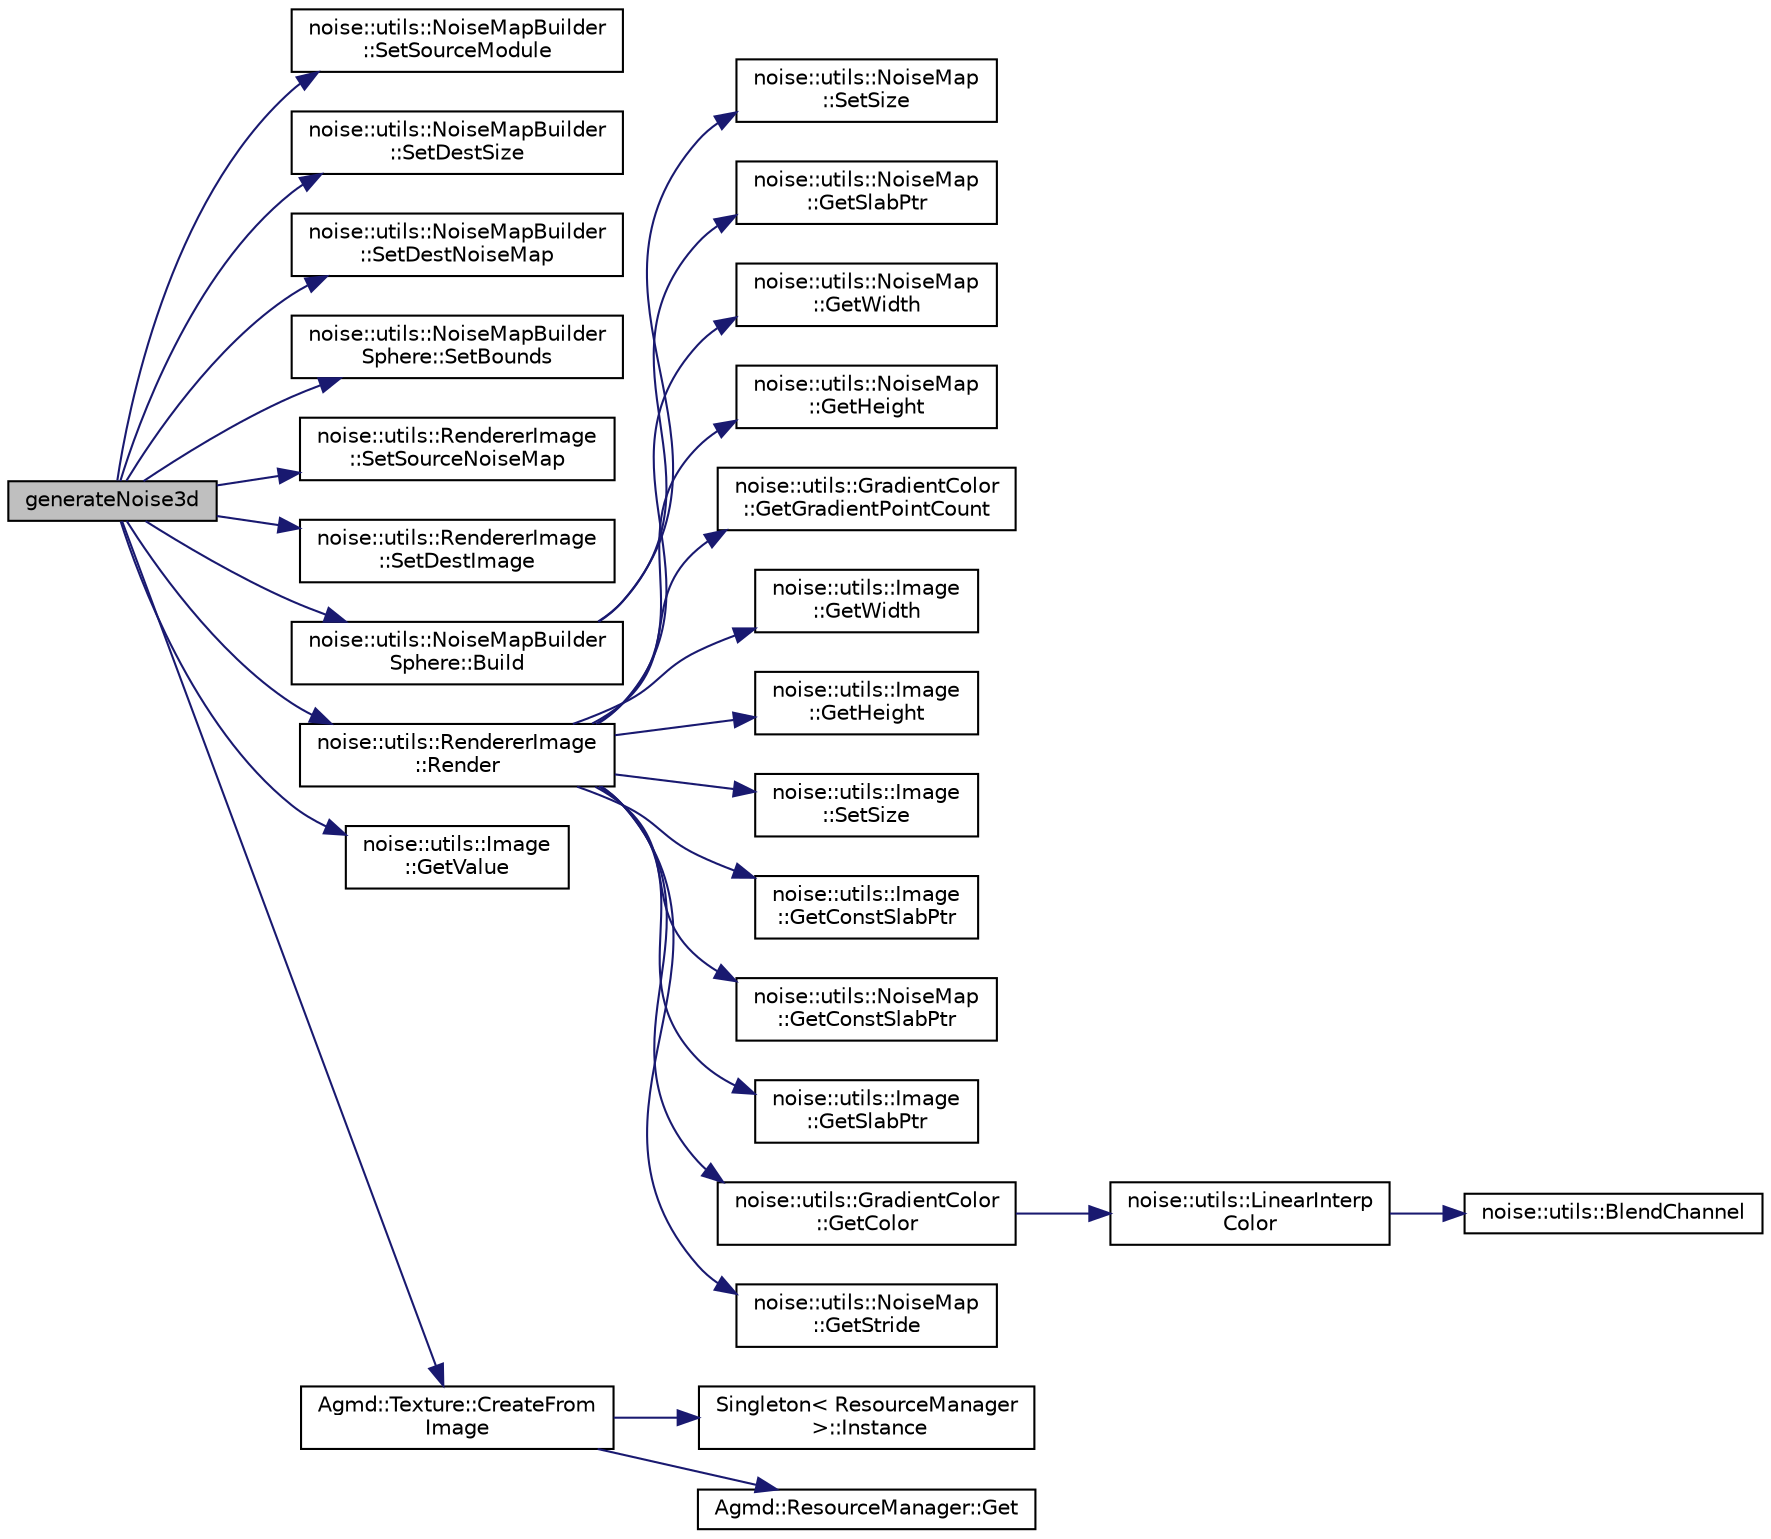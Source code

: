 digraph "generateNoise3d"
{
  edge [fontname="Helvetica",fontsize="10",labelfontname="Helvetica",labelfontsize="10"];
  node [fontname="Helvetica",fontsize="10",shape=record];
  rankdir="LR";
  Node1 [label="generateNoise3d",height=0.2,width=0.4,color="black", fillcolor="grey75", style="filled" fontcolor="black"];
  Node1 -> Node2 [color="midnightblue",fontsize="10",style="solid",fontname="Helvetica"];
  Node2 [label="noise::utils::NoiseMapBuilder\l::SetSourceModule",height=0.2,width=0.4,color="black", fillcolor="white", style="filled",URL="$classnoise_1_1utils_1_1_noise_map_builder.html#aa39e8ea292711aa3a7627ddcaee4f12f"];
  Node1 -> Node3 [color="midnightblue",fontsize="10",style="solid",fontname="Helvetica"];
  Node3 [label="noise::utils::NoiseMapBuilder\l::SetDestSize",height=0.2,width=0.4,color="black", fillcolor="white", style="filled",URL="$classnoise_1_1utils_1_1_noise_map_builder.html#abad282f0cbe67824b73c580f611a7bd0"];
  Node1 -> Node4 [color="midnightblue",fontsize="10",style="solid",fontname="Helvetica"];
  Node4 [label="noise::utils::NoiseMapBuilder\l::SetDestNoiseMap",height=0.2,width=0.4,color="black", fillcolor="white", style="filled",URL="$classnoise_1_1utils_1_1_noise_map_builder.html#a07555b64324efbb16f0ef244c4fed8b7"];
  Node1 -> Node5 [color="midnightblue",fontsize="10",style="solid",fontname="Helvetica"];
  Node5 [label="noise::utils::NoiseMapBuilder\lSphere::SetBounds",height=0.2,width=0.4,color="black", fillcolor="white", style="filled",URL="$classnoise_1_1utils_1_1_noise_map_builder_sphere.html#ad2f19622ba12bc8ee715b2d070bfaf09"];
  Node1 -> Node6 [color="midnightblue",fontsize="10",style="solid",fontname="Helvetica"];
  Node6 [label="noise::utils::RendererImage\l::SetSourceNoiseMap",height=0.2,width=0.4,color="black", fillcolor="white", style="filled",URL="$classnoise_1_1utils_1_1_renderer_image.html#ab6db6e2627deb4ea2b26e8fdff1794ca"];
  Node1 -> Node7 [color="midnightblue",fontsize="10",style="solid",fontname="Helvetica"];
  Node7 [label="noise::utils::RendererImage\l::SetDestImage",height=0.2,width=0.4,color="black", fillcolor="white", style="filled",URL="$classnoise_1_1utils_1_1_renderer_image.html#a0face58e643a3ee56bdcdead4910c933"];
  Node1 -> Node8 [color="midnightblue",fontsize="10",style="solid",fontname="Helvetica"];
  Node8 [label="noise::utils::NoiseMapBuilder\lSphere::Build",height=0.2,width=0.4,color="black", fillcolor="white", style="filled",URL="$classnoise_1_1utils_1_1_noise_map_builder_sphere.html#a39ac9c3dba8db40b6d5d34c2ec54704b"];
  Node8 -> Node9 [color="midnightblue",fontsize="10",style="solid",fontname="Helvetica"];
  Node9 [label="noise::utils::NoiseMap\l::SetSize",height=0.2,width=0.4,color="black", fillcolor="white", style="filled",URL="$classnoise_1_1utils_1_1_noise_map.html#aa7d1f98f133f98fdc032300417277b49"];
  Node8 -> Node10 [color="midnightblue",fontsize="10",style="solid",fontname="Helvetica"];
  Node10 [label="noise::utils::NoiseMap\l::GetSlabPtr",height=0.2,width=0.4,color="black", fillcolor="white", style="filled",URL="$classnoise_1_1utils_1_1_noise_map.html#aed156da712e668ce73769121e11c2660"];
  Node1 -> Node11 [color="midnightblue",fontsize="10",style="solid",fontname="Helvetica"];
  Node11 [label="noise::utils::RendererImage\l::Render",height=0.2,width=0.4,color="black", fillcolor="white", style="filled",URL="$classnoise_1_1utils_1_1_renderer_image.html#a12013b5b684d98864e77b0ec87ad13d5"];
  Node11 -> Node12 [color="midnightblue",fontsize="10",style="solid",fontname="Helvetica"];
  Node12 [label="noise::utils::NoiseMap\l::GetWidth",height=0.2,width=0.4,color="black", fillcolor="white", style="filled",URL="$classnoise_1_1utils_1_1_noise_map.html#a8355dbe703d6c46c8bbe34112fcd172d"];
  Node11 -> Node13 [color="midnightblue",fontsize="10",style="solid",fontname="Helvetica"];
  Node13 [label="noise::utils::NoiseMap\l::GetHeight",height=0.2,width=0.4,color="black", fillcolor="white", style="filled",URL="$classnoise_1_1utils_1_1_noise_map.html#a8d29226f2e0300e5738556cde3214ff9"];
  Node11 -> Node14 [color="midnightblue",fontsize="10",style="solid",fontname="Helvetica"];
  Node14 [label="noise::utils::GradientColor\l::GetGradientPointCount",height=0.2,width=0.4,color="black", fillcolor="white", style="filled",URL="$classnoise_1_1utils_1_1_gradient_color.html#a5755924714ac89914b339f3addc80741"];
  Node11 -> Node15 [color="midnightblue",fontsize="10",style="solid",fontname="Helvetica"];
  Node15 [label="noise::utils::Image\l::GetWidth",height=0.2,width=0.4,color="black", fillcolor="white", style="filled",URL="$classnoise_1_1utils_1_1_image.html#a64ff551a36ab982be8cfbe2cd6c4d23d"];
  Node11 -> Node16 [color="midnightblue",fontsize="10",style="solid",fontname="Helvetica"];
  Node16 [label="noise::utils::Image\l::GetHeight",height=0.2,width=0.4,color="black", fillcolor="white", style="filled",URL="$classnoise_1_1utils_1_1_image.html#aded188470833c4f5ff321fb11c973b1e"];
  Node11 -> Node17 [color="midnightblue",fontsize="10",style="solid",fontname="Helvetica"];
  Node17 [label="noise::utils::Image\l::SetSize",height=0.2,width=0.4,color="black", fillcolor="white", style="filled",URL="$classnoise_1_1utils_1_1_image.html#a770c8c35b303a1209464bc65488dc23d"];
  Node11 -> Node18 [color="midnightblue",fontsize="10",style="solid",fontname="Helvetica"];
  Node18 [label="noise::utils::Image\l::GetConstSlabPtr",height=0.2,width=0.4,color="black", fillcolor="white", style="filled",URL="$classnoise_1_1utils_1_1_image.html#a80bbbdb0b01de1bd96758ef778d9dd1c"];
  Node11 -> Node19 [color="midnightblue",fontsize="10",style="solid",fontname="Helvetica"];
  Node19 [label="noise::utils::NoiseMap\l::GetConstSlabPtr",height=0.2,width=0.4,color="black", fillcolor="white", style="filled",URL="$classnoise_1_1utils_1_1_noise_map.html#a7e9fc390a2fb33ab1b1d65e072bdaeee"];
  Node11 -> Node20 [color="midnightblue",fontsize="10",style="solid",fontname="Helvetica"];
  Node20 [label="noise::utils::Image\l::GetSlabPtr",height=0.2,width=0.4,color="black", fillcolor="white", style="filled",URL="$classnoise_1_1utils_1_1_image.html#a4349e07bc8d153d64c0a21a0e1062701"];
  Node11 -> Node21 [color="midnightblue",fontsize="10",style="solid",fontname="Helvetica"];
  Node21 [label="noise::utils::GradientColor\l::GetColor",height=0.2,width=0.4,color="black", fillcolor="white", style="filled",URL="$classnoise_1_1utils_1_1_gradient_color.html#aa77f1cb0b4b7e79727075972ce1d8e29"];
  Node21 -> Node22 [color="midnightblue",fontsize="10",style="solid",fontname="Helvetica"];
  Node22 [label="noise::utils::LinearInterp\lColor",height=0.2,width=0.4,color="black", fillcolor="white", style="filled",URL="$namespacenoise_1_1utils.html#ad7a9086f885346fea9dc0011f1884f70"];
  Node22 -> Node23 [color="midnightblue",fontsize="10",style="solid",fontname="Helvetica"];
  Node23 [label="noise::utils::BlendChannel",height=0.2,width=0.4,color="black", fillcolor="white", style="filled",URL="$namespacenoise_1_1utils.html#a2711778d9c2d9c7641e6deb98bea878f"];
  Node11 -> Node24 [color="midnightblue",fontsize="10",style="solid",fontname="Helvetica"];
  Node24 [label="noise::utils::NoiseMap\l::GetStride",height=0.2,width=0.4,color="black", fillcolor="white", style="filled",URL="$classnoise_1_1utils_1_1_noise_map.html#af57bca1cd431312dcbe80056012224ed"];
  Node1 -> Node25 [color="midnightblue",fontsize="10",style="solid",fontname="Helvetica"];
  Node25 [label="noise::utils::Image\l::GetValue",height=0.2,width=0.4,color="black", fillcolor="white", style="filled",URL="$classnoise_1_1utils_1_1_image.html#ab923c8098c27b51ac1aa2a79a324f6f8"];
  Node1 -> Node26 [color="midnightblue",fontsize="10",style="solid",fontname="Helvetica"];
  Node26 [label="Agmd::Texture::CreateFrom\lImage",height=0.2,width=0.4,color="black", fillcolor="white", style="filled",URL="$class_agmd_1_1_texture.html#a3e117c4750da5def2f6877da8c266239"];
  Node26 -> Node27 [color="midnightblue",fontsize="10",style="solid",fontname="Helvetica"];
  Node27 [label="Singleton\< ResourceManager\l \>::Instance",height=0.2,width=0.4,color="black", fillcolor="white", style="filled",URL="$class_singleton.html#a131e87528259529400d58b6df5d9743c"];
  Node26 -> Node28 [color="midnightblue",fontsize="10",style="solid",fontname="Helvetica"];
  Node28 [label="Agmd::ResourceManager::Get",height=0.2,width=0.4,color="black", fillcolor="white", style="filled",URL="$class_agmd_1_1_resource_manager.html#a65c6954a3b27b8063db15a0e4a6e2961"];
}
